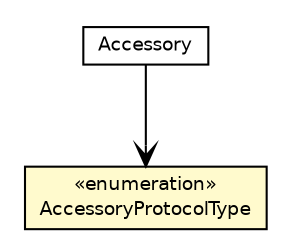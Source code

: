 #!/usr/local/bin/dot
#
# Class diagram 
# Generated by UMLGraph version 5.1 (http://www.umlgraph.org/)
#

digraph G {
	edge [fontname="Helvetica",fontsize=10,labelfontname="Helvetica",labelfontsize=10];
	node [fontname="Helvetica",fontsize=10,shape=plaintext];
	nodesep=0.25;
	ranksep=0.5;
	// com.clapi.data.Accessory
	c208 [label=<<table title="com.clapi.data.Accessory" border="0" cellborder="1" cellspacing="0" cellpadding="2" port="p" href="./Accessory.html">
		<tr><td><table border="0" cellspacing="0" cellpadding="1">
<tr><td align="center" balign="center"> Accessory </td></tr>
		</table></td></tr>
		</table>>, fontname="Helvetica", fontcolor="black", fontsize=9.0];
	// com.clapi.data.Accessory.AccessoryProtocolType
	c210 [label=<<table title="com.clapi.data.Accessory.AccessoryProtocolType" border="0" cellborder="1" cellspacing="0" cellpadding="2" port="p" bgcolor="lemonChiffon" href="./Accessory.AccessoryProtocolType.html">
		<tr><td><table border="0" cellspacing="0" cellpadding="1">
<tr><td align="center" balign="center"> &#171;enumeration&#187; </td></tr>
<tr><td align="center" balign="center"> AccessoryProtocolType </td></tr>
		</table></td></tr>
		</table>>, fontname="Helvetica", fontcolor="black", fontsize=9.0];
	// com.clapi.data.Accessory NAVASSOC com.clapi.data.Accessory.AccessoryProtocolType
	c208:p -> c210:p [taillabel="", label="", headlabel="", fontname="Helvetica", fontcolor="black", fontsize=10.0, color="black", arrowhead=open];
}

